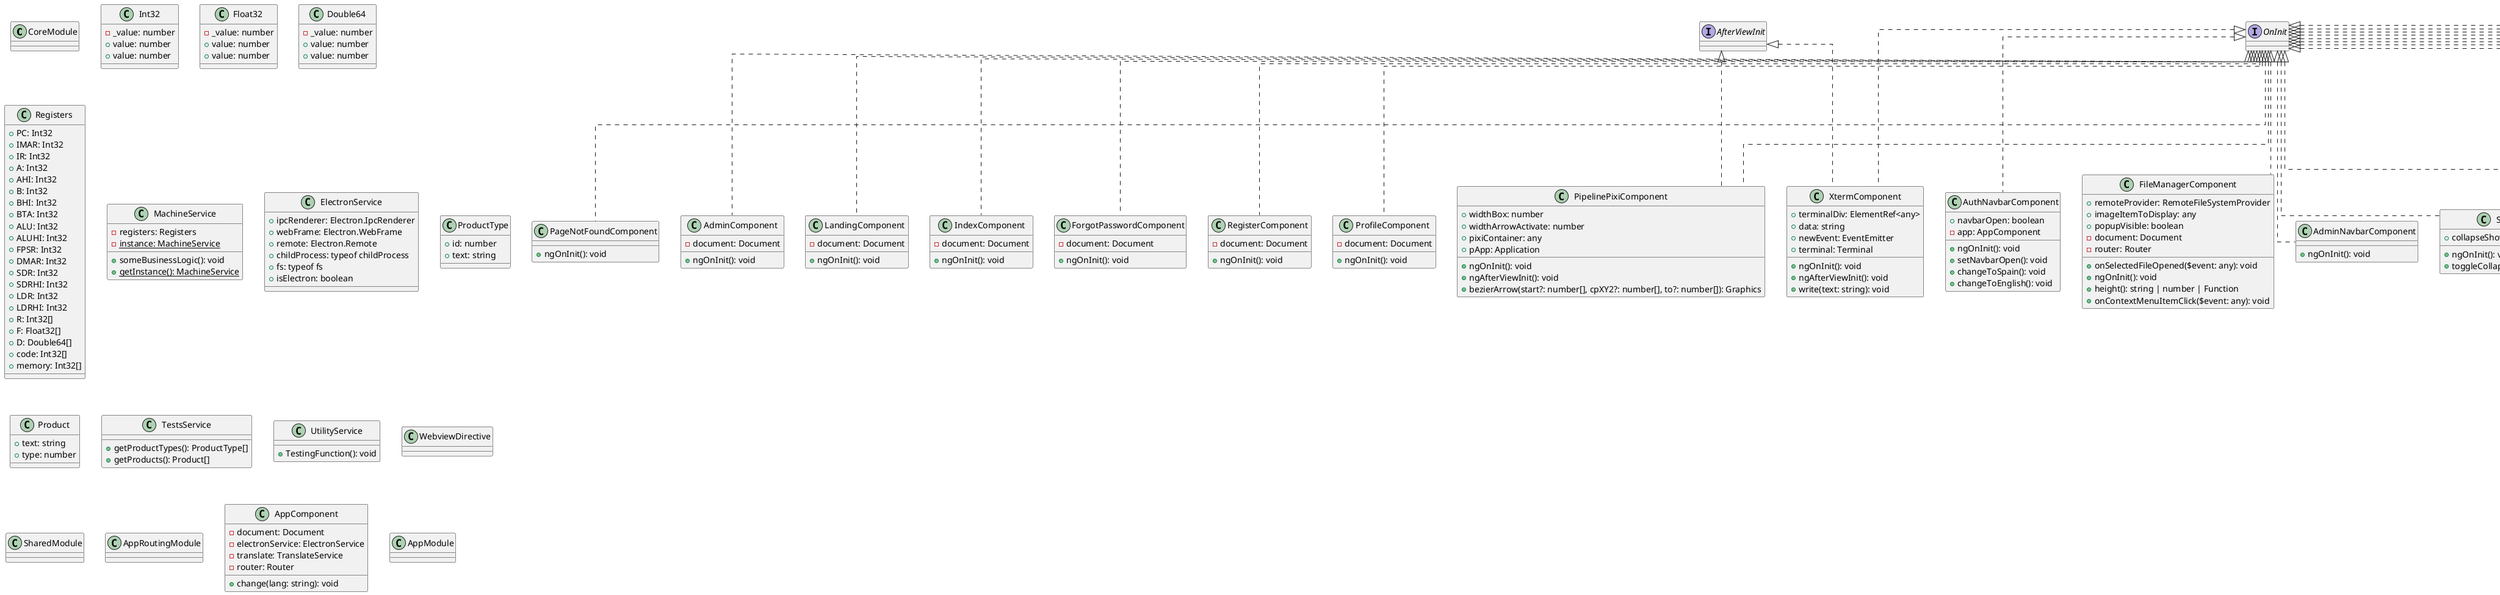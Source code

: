 @startuml
'hide class fields
'hide class method
'hide interface fields
'hide interface method

skinparam linetype ortho

class CoreModule
class Int32 {
    -_value: number
    +value: number
    +value: number
}
class Float32 {
    -_value: number
    +value: number
    +value: number
}
class Double64 {
    -_value: number
    +value: number
    +value: number
}
class Registers {
    +PC: Int32
    +IMAR: Int32
    +IR: Int32
    +A: Int32
    +AHI: Int32
    +B: Int32
    +BHI: Int32
    +BTA: Int32
    +ALU: Int32
    +ALUHI: Int32
    +FPSR: Int32
    +DMAR: Int32
    +SDR: Int32
    +SDRHI: Int32
    +LDR: Int32
    +LDRHI: Int32
    +R: Int32[]
    +F: Float32[]
    +D: Double64[]
    +code: Int32[]
    +memory: Int32[]
}
class MachineService {
    -registers: Registers
    +someBusinessLogic(): void
    -{static} instance: MachineService
    +{static} getInstance(): MachineService
}
class ElectronService {
    +ipcRenderer: Electron.IpcRenderer
    +webFrame: Electron.WebFrame
    +remote: Electron.Remote
    +childProcess: typeof childProcess
    +fs: typeof fs
    +isElectron: boolean
}
class ProductType {
    +id: number
    +text: string
}
class Product {
    +text: string
    +type: number
}
class TestsService {
    +getProductTypes(): ProductType[]
    +getProducts(): Product[]
}
class UtilityService {
    +TestingFunction(): void
}
class PageNotFoundComponent implements OnInit {
    +ngOnInit(): void
}
class WebviewDirective
class SharedModule
class AdminComponent implements OnInit {
    -document: Document
    +ngOnInit(): void
}
class AuthComponent implements OnInit {
    -document: Document
    +ngOnInit(): void
}
class LoginComponent implements OnInit {
    -document: Document
    +ngOnInit(): void
}
class RegisterComponent implements OnInit {
    -document: Document
    +ngOnInit(): void
}
class ForgotPasswordComponent implements OnInit {
    -document: Document
    +ngOnInit(): void
}
class IndexComponent implements OnInit {
    -document: Document
    +ngOnInit(): void
}
class LandingComponent implements OnInit {
    -document: Document
    +ngOnInit(): void
}
class ProfileComponent implements OnInit {
    -document: Document
    +ngOnInit(): void
}
class PipelinePixiComponent implements OnInit, AfterViewInit {
    +widthBox: number
    +widthArrowActivate: number
    +pixiContainer: any
    +pApp: Application
    +ngOnInit(): void
    +ngAfterViewInit(): void
    +bezierArrow(start?: number[], cpXY2?: number[], to?: number[]): Graphics
}
class XtermComponent implements OnInit, AfterViewInit {
    +terminalDiv: ElementRef<any>
    +data: string
    +newEvent: EventEmitter
    +terminal: Terminal
    +ngOnInit(): void
    +ngAfterViewInit(): void
    +write(text: string): void
}
class MonacoEditorComponent implements OnInit {
    +editor: IStandaloneCodeEditor
    +editorOptions_thumder: { theme: string; language: string; }
    +code_asm: string
    +oldDecoration: string[]
    +i: number
    -httpClient: HttpClient
    -monacoLoaderService: MonacoEditorLoaderService
    +ngOnInit(): void
    +onInitEditor($event: any): void
    +addNewDecorator(): void
    -registerMonacoCustomTheme(): void
}
class IDEComponent implements OnInit {
    +monacoEditorComponent: MonacoEditorComponent
    +xtermComponent: XtermComponent
    -document: Document
    +ngOnInit(): void
    +iter(): void
    +toggleModal(): void
}
class FileManagerComponent implements OnInit {
    +remoteProvider: RemoteFileSystemProvider
    +imageItemToDisplay: any
    +popupVisible: boolean
    -document: Document
    -router: Router
    +onSelectedFileOpened($event: any): void
    +ngOnInit(): void
    +height(): string | number | Function
    +onContextMenuItemClick($event: any): void
}
class AppRoutingModule
class AppComponent {
    -document: Document
    -electronService: ElectronService
    -translate: TranslateService
    -router: Router
    +change(lang: string): void
}
class AdminNavbarComponent implements OnInit {
    +ngOnInit(): void
}
class AuthNavbarComponent implements OnInit {
    +navbarOpen: boolean
    -app: AppComponent
    +ngOnInit(): void
    +setNavbarOpen(): void
    +changeToSpain(): void
    +changeToEnglish(): void
}
class FooterAdminComponent implements OnInit {
    +date: number
    +ngOnInit(): void
}
class FooterComponent implements OnInit {
    +date: number
    +version: any
    +ngOnInit(): void
}
class SidebarComponent implements OnInit {
    +collapseShow: string
    +ngOnInit(): void
    +toggleCollapseShow(classes: any): void
}
class AsideLeftComponent implements OnInit {
    +ngOnInit(): void
}
class AsideRightComponent implements OnInit {
    +ngOnInit(): void
}
class DocsComponent implements OnInit {
    +ngOnInit(): void
}
class AppModule
@enduml
